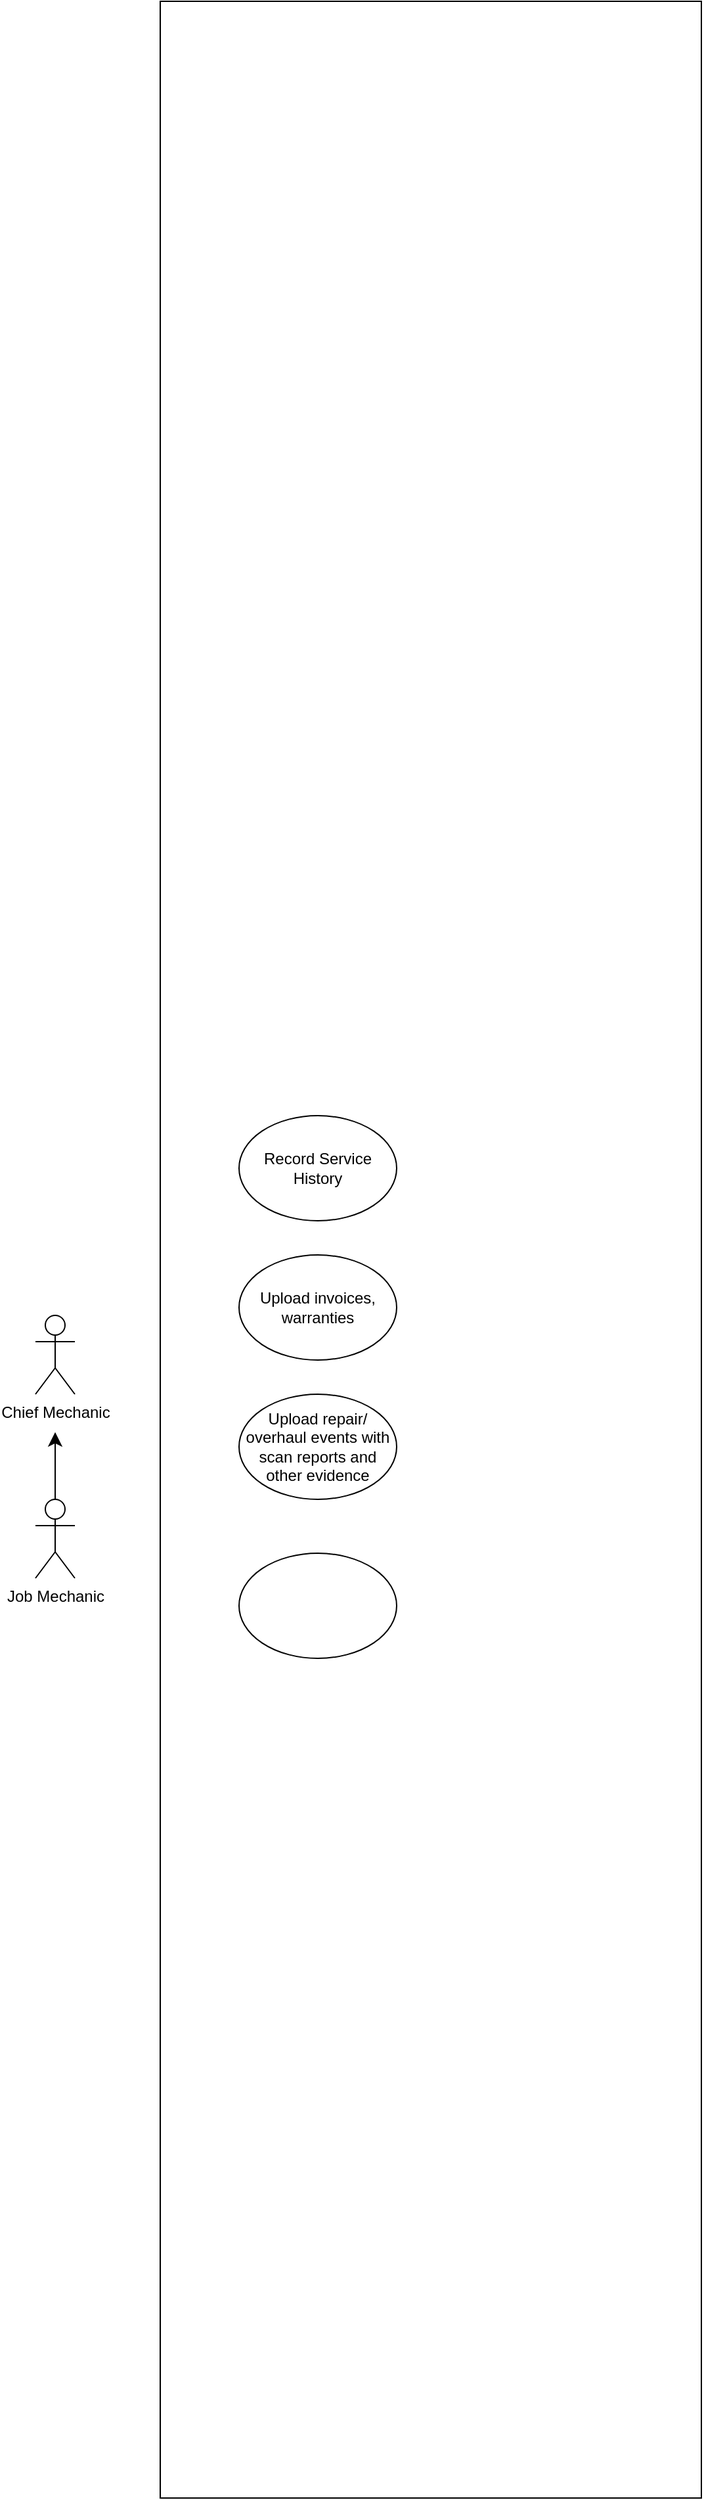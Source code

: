 <mxfile version="26.0.14">
  <diagram name="Page-1" id="z5ygo8aueXD7QbDK779G">
    <mxGraphModel dx="1201" dy="2477" grid="0" gridSize="10" guides="1" tooltips="1" connect="1" arrows="1" fold="1" page="0" pageScale="1" pageWidth="850" pageHeight="1100" math="0" shadow="0">
      <root>
        <mxCell id="0" />
        <mxCell id="1" parent="0" />
        <mxCell id="PnSv_0IQH46BmFg6rcT1-12" value="" style="rounded=0;whiteSpace=wrap;html=1;direction=west;" vertex="1" parent="1">
          <mxGeometry x="-550" y="-1786" width="412" height="1900" as="geometry" />
        </mxCell>
        <mxCell id="PnSv_0IQH46BmFg6rcT1-1" value="Chief Mechanic" style="shape=umlActor;verticalLabelPosition=bottom;verticalAlign=top;html=1;outlineConnect=0;" vertex="1" parent="1">
          <mxGeometry x="-645" y="-786" width="30" height="60" as="geometry" />
        </mxCell>
        <mxCell id="PnSv_0IQH46BmFg6rcT1-3" value="Upload invoices, warranties" style="ellipse;whiteSpace=wrap;html=1;" vertex="1" parent="1">
          <mxGeometry x="-490" y="-832" width="120" height="80" as="geometry" />
        </mxCell>
        <mxCell id="PnSv_0IQH46BmFg6rcT1-4" value="Upload&lt;span style=&quot;background-color: transparent; color: light-dark(rgb(0, 0, 0), rgb(255, 255, 255));&quot;&gt;&amp;nbsp;repair/&lt;/span&gt;&lt;div&gt;&lt;span style=&quot;background-color: transparent; color: light-dark(rgb(0, 0, 0), rgb(255, 255, 255));&quot;&gt;overhaul events with scan reports and other evidence&lt;/span&gt;&lt;/div&gt;" style="ellipse;whiteSpace=wrap;html=1;" vertex="1" parent="1">
          <mxGeometry x="-490" y="-726" width="120" height="80" as="geometry" />
        </mxCell>
        <mxCell id="PnSv_0IQH46BmFg6rcT1-5" value="" style="ellipse;whiteSpace=wrap;html=1;" vertex="1" parent="1">
          <mxGeometry x="-490" y="-605" width="120" height="80" as="geometry" />
        </mxCell>
        <mxCell id="PnSv_0IQH46BmFg6rcT1-6" value="Record Service History" style="ellipse;whiteSpace=wrap;html=1;" vertex="1" parent="1">
          <mxGeometry x="-490" y="-938" width="120" height="80" as="geometry" />
        </mxCell>
        <mxCell id="PnSv_0IQH46BmFg6rcT1-9" style="edgeStyle=none;curved=1;rounded=0;orthogonalLoop=1;jettySize=auto;html=1;fontSize=12;startSize=8;endSize=8;" edge="1" parent="1" source="PnSv_0IQH46BmFg6rcT1-7">
          <mxGeometry relative="1" as="geometry">
            <mxPoint x="-630" y="-697.087" as="targetPoint" />
          </mxGeometry>
        </mxCell>
        <mxCell id="PnSv_0IQH46BmFg6rcT1-7" value="Job Mechanic" style="shape=umlActor;verticalLabelPosition=bottom;verticalAlign=top;html=1;outlineConnect=0;" vertex="1" parent="1">
          <mxGeometry x="-645" y="-646" width="30" height="60" as="geometry" />
        </mxCell>
      </root>
    </mxGraphModel>
  </diagram>
</mxfile>
